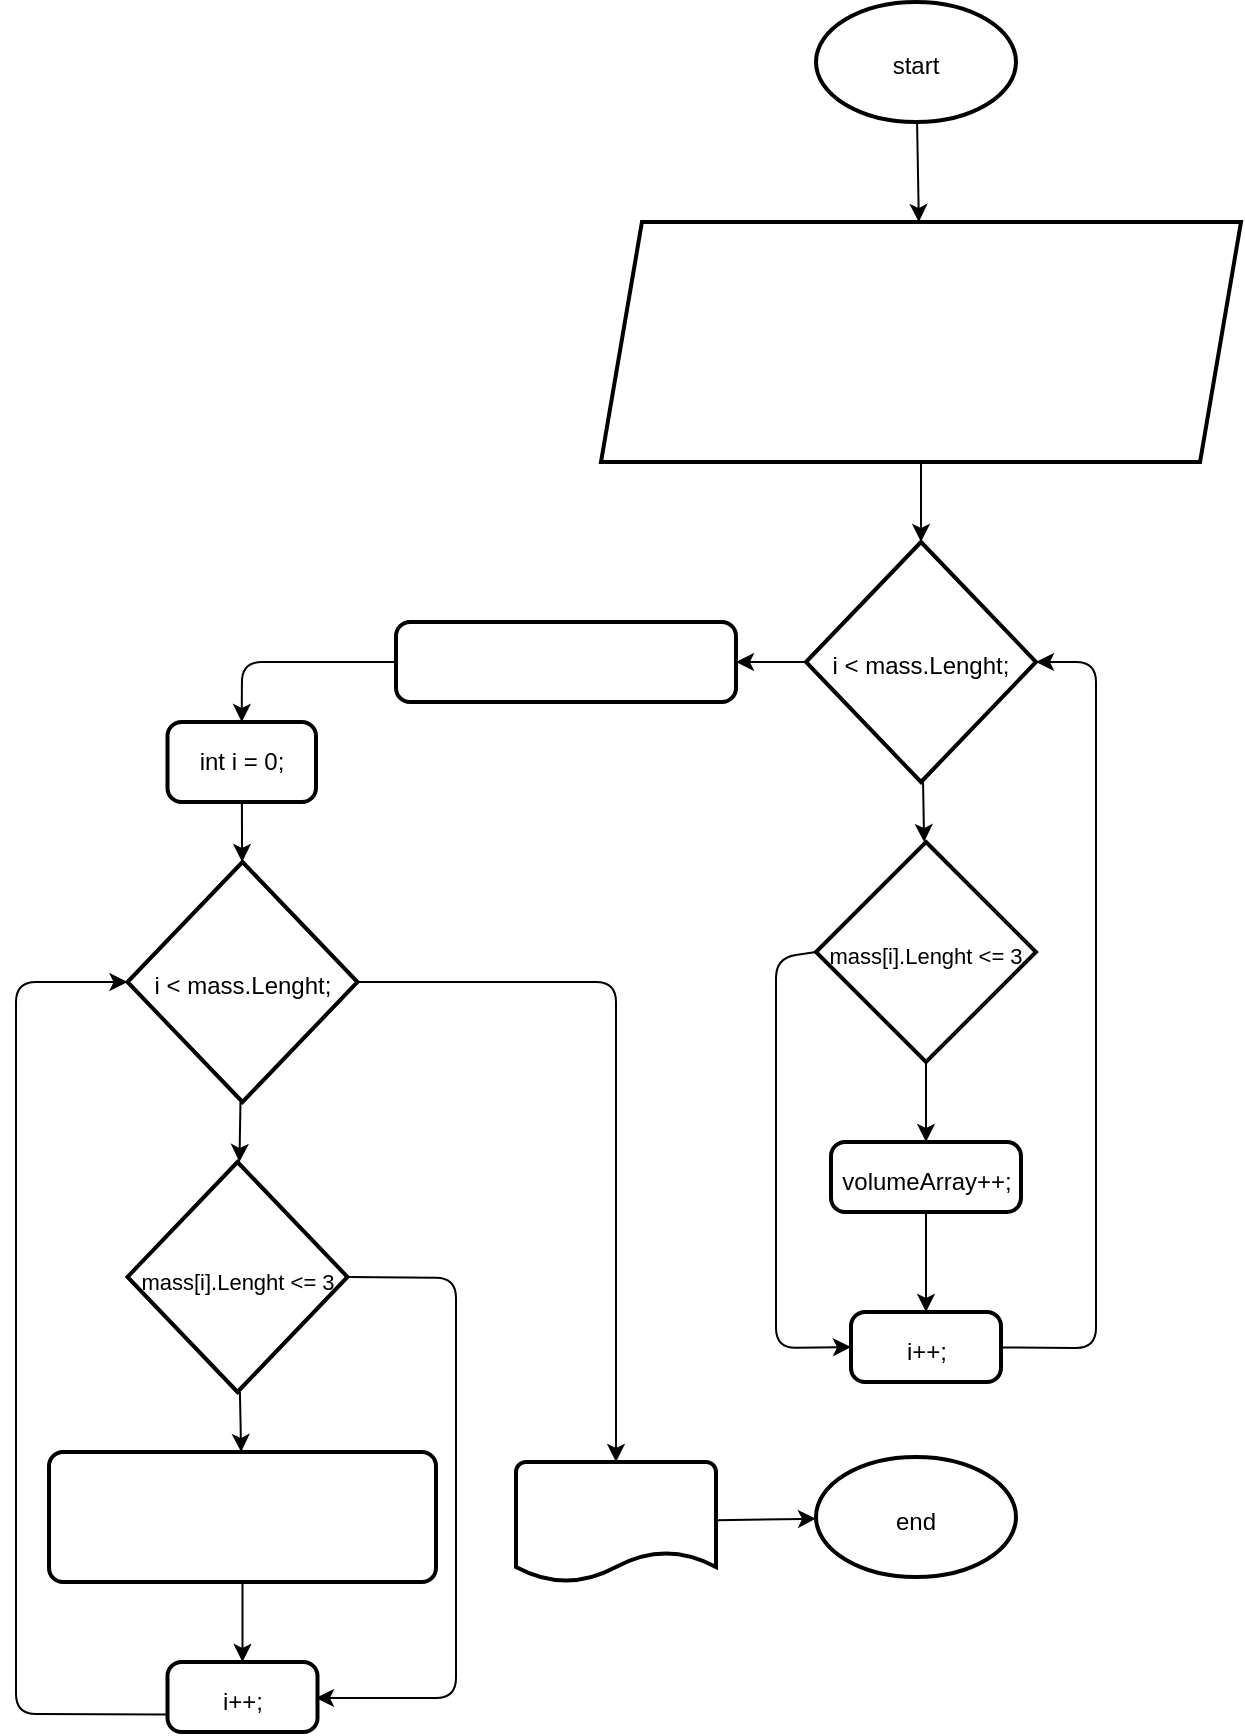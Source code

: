 <mxfile>
    <diagram id="_6Mc5HgHJ80DmqUke_-M" name="Page-1">
        <mxGraphModel dx="1511" dy="1849" grid="1" gridSize="10" guides="1" tooltips="1" connect="1" arrows="1" fold="1" page="1" pageScale="1" pageWidth="827" pageHeight="1169" math="0" shadow="0">
            <root>
                <mxCell id="0"/>
                <mxCell id="1" parent="0"/>
                <mxCell id="47" value="" style="edgeStyle=none;html=1;fontSize=12;fontColor=#FFFFFF;" parent="1" source="2" target="3" edge="1">
                    <mxGeometry relative="1" as="geometry"/>
                </mxCell>
                <mxCell id="2" value="&lt;font style=&quot;font-size: 12px&quot;&gt;start&lt;/font&gt;" style="strokeWidth=2;html=1;shape=mxgraph.flowchart.start_1;whiteSpace=wrap;fontSize=15;" parent="1" vertex="1">
                    <mxGeometry x="290" y="-730" width="100" height="60" as="geometry"/>
                </mxCell>
                <mxCell id="30" style="edgeStyle=none;html=1;entryX=0.5;entryY=0;entryDx=0;entryDy=0;entryPerimeter=0;fontSize=12;fontColor=#FFFFFF;" parent="1" source="3" target="4" edge="1">
                    <mxGeometry relative="1" as="geometry"/>
                </mxCell>
                <mxCell id="3" value="&lt;div style=&quot;font-family: &amp;#34;menlo&amp;#34; , &amp;#34;monaco&amp;#34; , &amp;#34;courier new&amp;#34; , monospace ; line-height: 18px&quot;&gt;&lt;div style=&quot;font-size: 12px&quot;&gt;&lt;font color=&quot;#ffffff&quot; style=&quot;font-size: 12px&quot;&gt;var inputStr =&amp;nbsp;&lt;/font&gt;&lt;/div&gt;&lt;div style=&quot;font-size: 12px&quot;&gt;&lt;font color=&quot;#ffffff&quot; style=&quot;font-size: 12px&quot;&gt;Convert.ToString(Console.ReadLine());&lt;/font&gt;&lt;/div&gt;&lt;div style=&quot;font-size: 12px&quot;&gt;&lt;font color=&quot;#ffffff&quot; style=&quot;font-size: 12px&quot;&gt;string[] mass = inputStr.Split(' ');&lt;/font&gt;&lt;/div&gt;&lt;div style=&quot;font-size: 12px&quot;&gt;&lt;font color=&quot;#ffffff&quot; style=&quot;font-size: 12px&quot;&gt;int volumeArray = 0;&lt;/font&gt;&lt;/div&gt;&lt;div&gt;&lt;font style=&quot;font-size: 12px&quot; color=&quot;#ffffff&quot;&gt;int indexOfResultArray = 0;&lt;/font&gt;&lt;font color=&quot;#ffffff&quot; style=&quot;font-size: 12px&quot;&gt;&lt;br&gt;&lt;/font&gt;&lt;/div&gt;&lt;div&gt;&lt;font style=&quot;font-size: 12px&quot; color=&quot;#ffffff&quot;&gt;int i = 0;&lt;/font&gt;&lt;/div&gt;&lt;/div&gt;" style="shape=parallelogram;html=1;strokeWidth=2;perimeter=parallelogramPerimeter;whiteSpace=wrap;rounded=1;arcSize=0;size=0.064;fontSize=15;" parent="1" vertex="1">
                    <mxGeometry x="182.5" y="-620" width="320" height="120" as="geometry"/>
                </mxCell>
                <mxCell id="13" value="" style="edgeStyle=none;html=1;fontSize=15;" parent="1" source="4" target="6" edge="1">
                    <mxGeometry relative="1" as="geometry"/>
                </mxCell>
                <mxCell id="36" value="" style="edgeStyle=none;html=1;fontSize=12;fontColor=#FFFFFF;" parent="1" source="4" target="34" edge="1">
                    <mxGeometry relative="1" as="geometry"/>
                </mxCell>
                <mxCell id="4" value="&lt;font style=&quot;font-size: 12px&quot;&gt;i &amp;lt; mass.Lenght;&lt;/font&gt;" style="strokeWidth=2;html=1;shape=mxgraph.flowchart.decision;whiteSpace=wrap;fontSize=15;" parent="1" vertex="1">
                    <mxGeometry x="285" y="-460" width="115" height="120" as="geometry"/>
                </mxCell>
                <mxCell id="19" style="edgeStyle=none;html=1;entryX=1;entryY=0.5;entryDx=0;entryDy=0;entryPerimeter=0;fontSize=15;" parent="1" source="5" target="4" edge="1">
                    <mxGeometry relative="1" as="geometry">
                        <Array as="points">
                            <mxPoint x="430" y="-57"/>
                            <mxPoint x="430" y="-230"/>
                            <mxPoint x="430" y="-400"/>
                        </Array>
                    </mxGeometry>
                </mxCell>
                <mxCell id="5" value="&lt;font style=&quot;font-size: 12px&quot;&gt;i++;&lt;/font&gt;" style="rounded=1;whiteSpace=wrap;html=1;absoluteArcSize=1;arcSize=14;strokeWidth=2;fontSize=15;" parent="1" vertex="1">
                    <mxGeometry x="307.5" y="-75" width="75" height="35" as="geometry"/>
                </mxCell>
                <mxCell id="14" value="" style="edgeStyle=none;html=1;fontSize=15;" parent="1" source="6" target="7" edge="1">
                    <mxGeometry relative="1" as="geometry"/>
                </mxCell>
                <mxCell id="18" style="edgeStyle=none;html=1;exitX=0;exitY=0.5;exitDx=0;exitDy=0;exitPerimeter=0;entryX=0;entryY=0.5;entryDx=0;entryDy=0;fontSize=15;" parent="1" source="6" target="5" edge="1">
                    <mxGeometry relative="1" as="geometry">
                        <Array as="points">
                            <mxPoint x="270" y="-252"/>
                            <mxPoint x="270" y="-160"/>
                            <mxPoint x="270" y="-57"/>
                        </Array>
                    </mxGeometry>
                </mxCell>
                <mxCell id="6" value="&lt;font style=&quot;font-size: 11px&quot;&gt;mass[i].Lenght &amp;lt;= 3&lt;/font&gt;" style="strokeWidth=2;html=1;shape=mxgraph.flowchart.decision;whiteSpace=wrap;fontSize=15;" parent="1" vertex="1">
                    <mxGeometry x="290" y="-310" width="110" height="110" as="geometry"/>
                </mxCell>
                <mxCell id="15" value="" style="edgeStyle=none;html=1;fontSize=15;" parent="1" source="7" target="5" edge="1">
                    <mxGeometry relative="1" as="geometry"/>
                </mxCell>
                <mxCell id="7" value="&lt;font style=&quot;font-size: 12px&quot;&gt;volumeArray++;&lt;/font&gt;" style="rounded=1;whiteSpace=wrap;html=1;absoluteArcSize=1;arcSize=14;strokeWidth=2;fontSize=15;" parent="1" vertex="1">
                    <mxGeometry x="297.5" y="-160" width="95" height="35" as="geometry"/>
                </mxCell>
                <mxCell id="20" value="" style="edgeStyle=none;html=1;fontSize=15;" parent="1" source="21" target="26" edge="1">
                    <mxGeometry relative="1" as="geometry"/>
                </mxCell>
                <mxCell id="43" style="edgeStyle=none;html=1;entryX=0.5;entryY=0;entryDx=0;entryDy=0;entryPerimeter=0;fontSize=12;fontColor=#FFFFFF;" parent="1" source="21" target="42" edge="1">
                    <mxGeometry relative="1" as="geometry">
                        <Array as="points">
                            <mxPoint x="190" y="-240"/>
                        </Array>
                        <mxPoint x="205" y="60" as="targetPoint"/>
                    </mxGeometry>
                </mxCell>
                <mxCell id="21" value="&lt;font style=&quot;font-size: 12px&quot;&gt;i &amp;lt; mass.Lenght;&lt;/font&gt;" style="strokeWidth=2;html=1;shape=mxgraph.flowchart.decision;whiteSpace=wrap;fontSize=15;" parent="1" vertex="1">
                    <mxGeometry x="-54.25" y="-300" width="115" height="120" as="geometry"/>
                </mxCell>
                <mxCell id="22" style="edgeStyle=none;html=1;fontSize=15;entryX=0;entryY=0.5;entryDx=0;entryDy=0;entryPerimeter=0;exitX=0;exitY=0.75;exitDx=0;exitDy=0;" parent="1" source="23" target="21" edge="1">
                    <mxGeometry relative="1" as="geometry">
                        <Array as="points">
                            <mxPoint x="-110" y="126"/>
                            <mxPoint x="-110" y="-70"/>
                            <mxPoint x="-110" y="-240"/>
                        </Array>
                        <mxPoint x="-54" y="160" as="sourcePoint"/>
                        <mxPoint x="50" y="-240" as="targetPoint"/>
                    </mxGeometry>
                </mxCell>
                <mxCell id="23" value="&lt;font style=&quot;font-size: 12px&quot;&gt;i++;&lt;/font&gt;" style="rounded=1;whiteSpace=wrap;html=1;absoluteArcSize=1;arcSize=14;strokeWidth=2;fontSize=15;" parent="1" vertex="1">
                    <mxGeometry x="-34.25" y="100" width="75" height="35" as="geometry"/>
                </mxCell>
                <mxCell id="24" value="" style="edgeStyle=none;html=1;fontSize=15;" parent="1" source="26" target="28" edge="1">
                    <mxGeometry relative="1" as="geometry"/>
                </mxCell>
                <mxCell id="25" style="edgeStyle=none;html=1;exitX=1;exitY=0.5;exitDx=0;exitDy=0;exitPerimeter=0;fontSize=15;" parent="1" source="26" edge="1">
                    <mxGeometry relative="1" as="geometry">
                        <Array as="points">
                            <mxPoint x="110" y="-92"/>
                            <mxPoint x="110" y="118"/>
                        </Array>
                        <mxPoint x="40" y="118" as="targetPoint"/>
                    </mxGeometry>
                </mxCell>
                <mxCell id="26" value="&lt;font style=&quot;font-size: 11px&quot;&gt;mass[i].Lenght &amp;lt;= 3&lt;/font&gt;" style="strokeWidth=2;html=1;shape=mxgraph.flowchart.decision;whiteSpace=wrap;fontSize=15;" parent="1" vertex="1">
                    <mxGeometry x="-54.25" y="-150" width="110" height="115" as="geometry"/>
                </mxCell>
                <mxCell id="27" value="" style="edgeStyle=none;html=1;fontSize=15;" parent="1" source="28" target="23" edge="1">
                    <mxGeometry relative="1" as="geometry"/>
                </mxCell>
                <mxCell id="28" value="&lt;p style=&quot;font-family: &amp;#34;menlo&amp;#34; , &amp;#34;monaco&amp;#34; , &amp;#34;courier new&amp;#34; , monospace ; line-height: 1&quot;&gt;&lt;font color=&quot;#ffffff&quot; style=&quot;font-size: 12px&quot;&gt;resultMass[index OfResultArray] = mass[i];&lt;/font&gt;&lt;/p&gt;&lt;p style=&quot;font-family: &amp;#34;menlo&amp;#34; , &amp;#34;monaco&amp;#34; , &amp;#34;courier new&amp;#34; , monospace ; line-height: 1&quot;&gt;&lt;span style=&quot;color: rgb(255 , 255 , 255) ; font-size: 12px&quot;&gt;indexOfResultArray++;&lt;/span&gt;&lt;font color=&quot;#ffffff&quot; style=&quot;font-size: 12px&quot;&gt;&lt;br&gt;&lt;/font&gt;&lt;/p&gt;" style="rounded=1;whiteSpace=wrap;html=1;absoluteArcSize=1;arcSize=14;strokeWidth=2;fontSize=15;" parent="1" vertex="1">
                    <mxGeometry x="-93.5" y="-5" width="193.5" height="65" as="geometry"/>
                </mxCell>
                <mxCell id="31" value="yes" style="text;html=1;align=center;verticalAlign=middle;resizable=0;points=[];autosize=1;strokeColor=none;fillColor=none;fontSize=12;fontColor=#FFFFFF;" parent="1" vertex="1">
                    <mxGeometry x="345" y="-340" width="30" height="20" as="geometry"/>
                </mxCell>
                <mxCell id="32" value="yes" style="text;html=1;align=center;verticalAlign=middle;resizable=0;points=[];autosize=1;strokeColor=none;fillColor=none;fontSize=12;fontColor=#FFFFFF;" parent="1" vertex="1">
                    <mxGeometry x="345" y="-190" width="30" height="20" as="geometry"/>
                </mxCell>
                <mxCell id="33" value="no" style="text;html=1;align=center;verticalAlign=middle;resizable=0;points=[];autosize=1;strokeColor=none;fillColor=none;fontSize=12;fontColor=#FFFFFF;" parent="1" vertex="1">
                    <mxGeometry x="255" y="-270" width="30" height="20" as="geometry"/>
                </mxCell>
                <mxCell id="41" style="edgeStyle=none;html=1;fontSize=12;fontColor=#FFFFFF;entryX=0.5;entryY=0;entryDx=0;entryDy=0;" parent="1" source="34" target="49" edge="1">
                    <mxGeometry relative="1" as="geometry">
                        <Array as="points">
                            <mxPoint x="3" y="-400"/>
                        </Array>
                        <mxPoint x="3" y="-370" as="targetPoint"/>
                    </mxGeometry>
                </mxCell>
                <mxCell id="34" value="&lt;span style=&quot;font-family: &amp;#34;menlo&amp;#34; , &amp;#34;monaco&amp;#34; , &amp;#34;courier new&amp;#34; , monospace&quot;&gt;string[] resultMass = new string[volumeArray]&lt;/span&gt;" style="rounded=1;whiteSpace=wrap;html=1;absoluteArcSize=1;arcSize=14;strokeWidth=2;labelBackgroundColor=none;fontSize=12;fontColor=#FFFFFF;fillColor=none;" parent="1" vertex="1">
                    <mxGeometry x="80" y="-420" width="170" height="40" as="geometry"/>
                </mxCell>
                <mxCell id="37" value="yes" style="text;html=1;align=center;verticalAlign=middle;resizable=0;points=[];autosize=1;strokeColor=none;fillColor=none;fontSize=12;fontColor=#FFFFFF;" parent="1" vertex="1">
                    <mxGeometry y="-170" width="30" height="20" as="geometry"/>
                </mxCell>
                <mxCell id="38" value="yes" style="text;html=1;align=center;verticalAlign=middle;resizable=0;points=[];autosize=1;strokeColor=none;fillColor=none;fontSize=12;fontColor=#FFFFFF;" parent="1" vertex="1">
                    <mxGeometry y="-35" width="30" height="20" as="geometry"/>
                </mxCell>
                <mxCell id="39" value="no" style="text;html=1;align=center;verticalAlign=middle;resizable=0;points=[];autosize=1;strokeColor=none;fillColor=none;fontSize=12;fontColor=#FFFFFF;" parent="1" vertex="1">
                    <mxGeometry x="60.75" y="-110" width="30" height="20" as="geometry"/>
                </mxCell>
                <mxCell id="40" value="no" style="text;html=1;align=center;verticalAlign=middle;resizable=0;points=[];autosize=1;strokeColor=none;fillColor=none;fontSize=12;fontColor=#FFFFFF;" parent="1" vertex="1">
                    <mxGeometry x="255" y="-420" width="30" height="20" as="geometry"/>
                </mxCell>
                <mxCell id="46" style="edgeStyle=none;html=1;fontSize=12;fontColor=#FFFFFF;" parent="1" source="42" target="45" edge="1">
                    <mxGeometry relative="1" as="geometry"/>
                </mxCell>
                <mxCell id="42" value="print(resultMass)" style="strokeWidth=2;html=1;shape=mxgraph.flowchart.document2;whiteSpace=wrap;size=0.25;labelBackgroundColor=none;fontSize=12;fontColor=#FFFFFF;fillColor=none;" parent="1" vertex="1">
                    <mxGeometry x="140" width="100" height="60" as="geometry"/>
                </mxCell>
                <mxCell id="44" value="no" style="text;html=1;align=center;verticalAlign=middle;resizable=0;points=[];autosize=1;strokeColor=none;fillColor=none;fontSize=12;fontColor=#FFFFFF;" parent="1" vertex="1">
                    <mxGeometry x="60.75" y="-260" width="30" height="20" as="geometry"/>
                </mxCell>
                <mxCell id="45" value="&lt;font style=&quot;font-size: 12px&quot;&gt;end&lt;/font&gt;" style="strokeWidth=2;html=1;shape=mxgraph.flowchart.start_1;whiteSpace=wrap;fontSize=15;" parent="1" vertex="1">
                    <mxGeometry x="290" y="-2.5" width="100" height="60" as="geometry"/>
                </mxCell>
                <mxCell id="50" value="" style="edgeStyle=none;html=1;fontSize=11;" edge="1" parent="1" source="49" target="21">
                    <mxGeometry relative="1" as="geometry"/>
                </mxCell>
                <mxCell id="49" value="&lt;span style=&quot;font-size: 12px&quot;&gt;int i = 0;&lt;/span&gt;" style="rounded=1;whiteSpace=wrap;html=1;absoluteArcSize=1;arcSize=14;strokeWidth=2;fontSize=11;" vertex="1" parent="1">
                    <mxGeometry x="-34.25" y="-370" width="74.25" height="40" as="geometry"/>
                </mxCell>
            </root>
        </mxGraphModel>
    </diagram>
</mxfile>